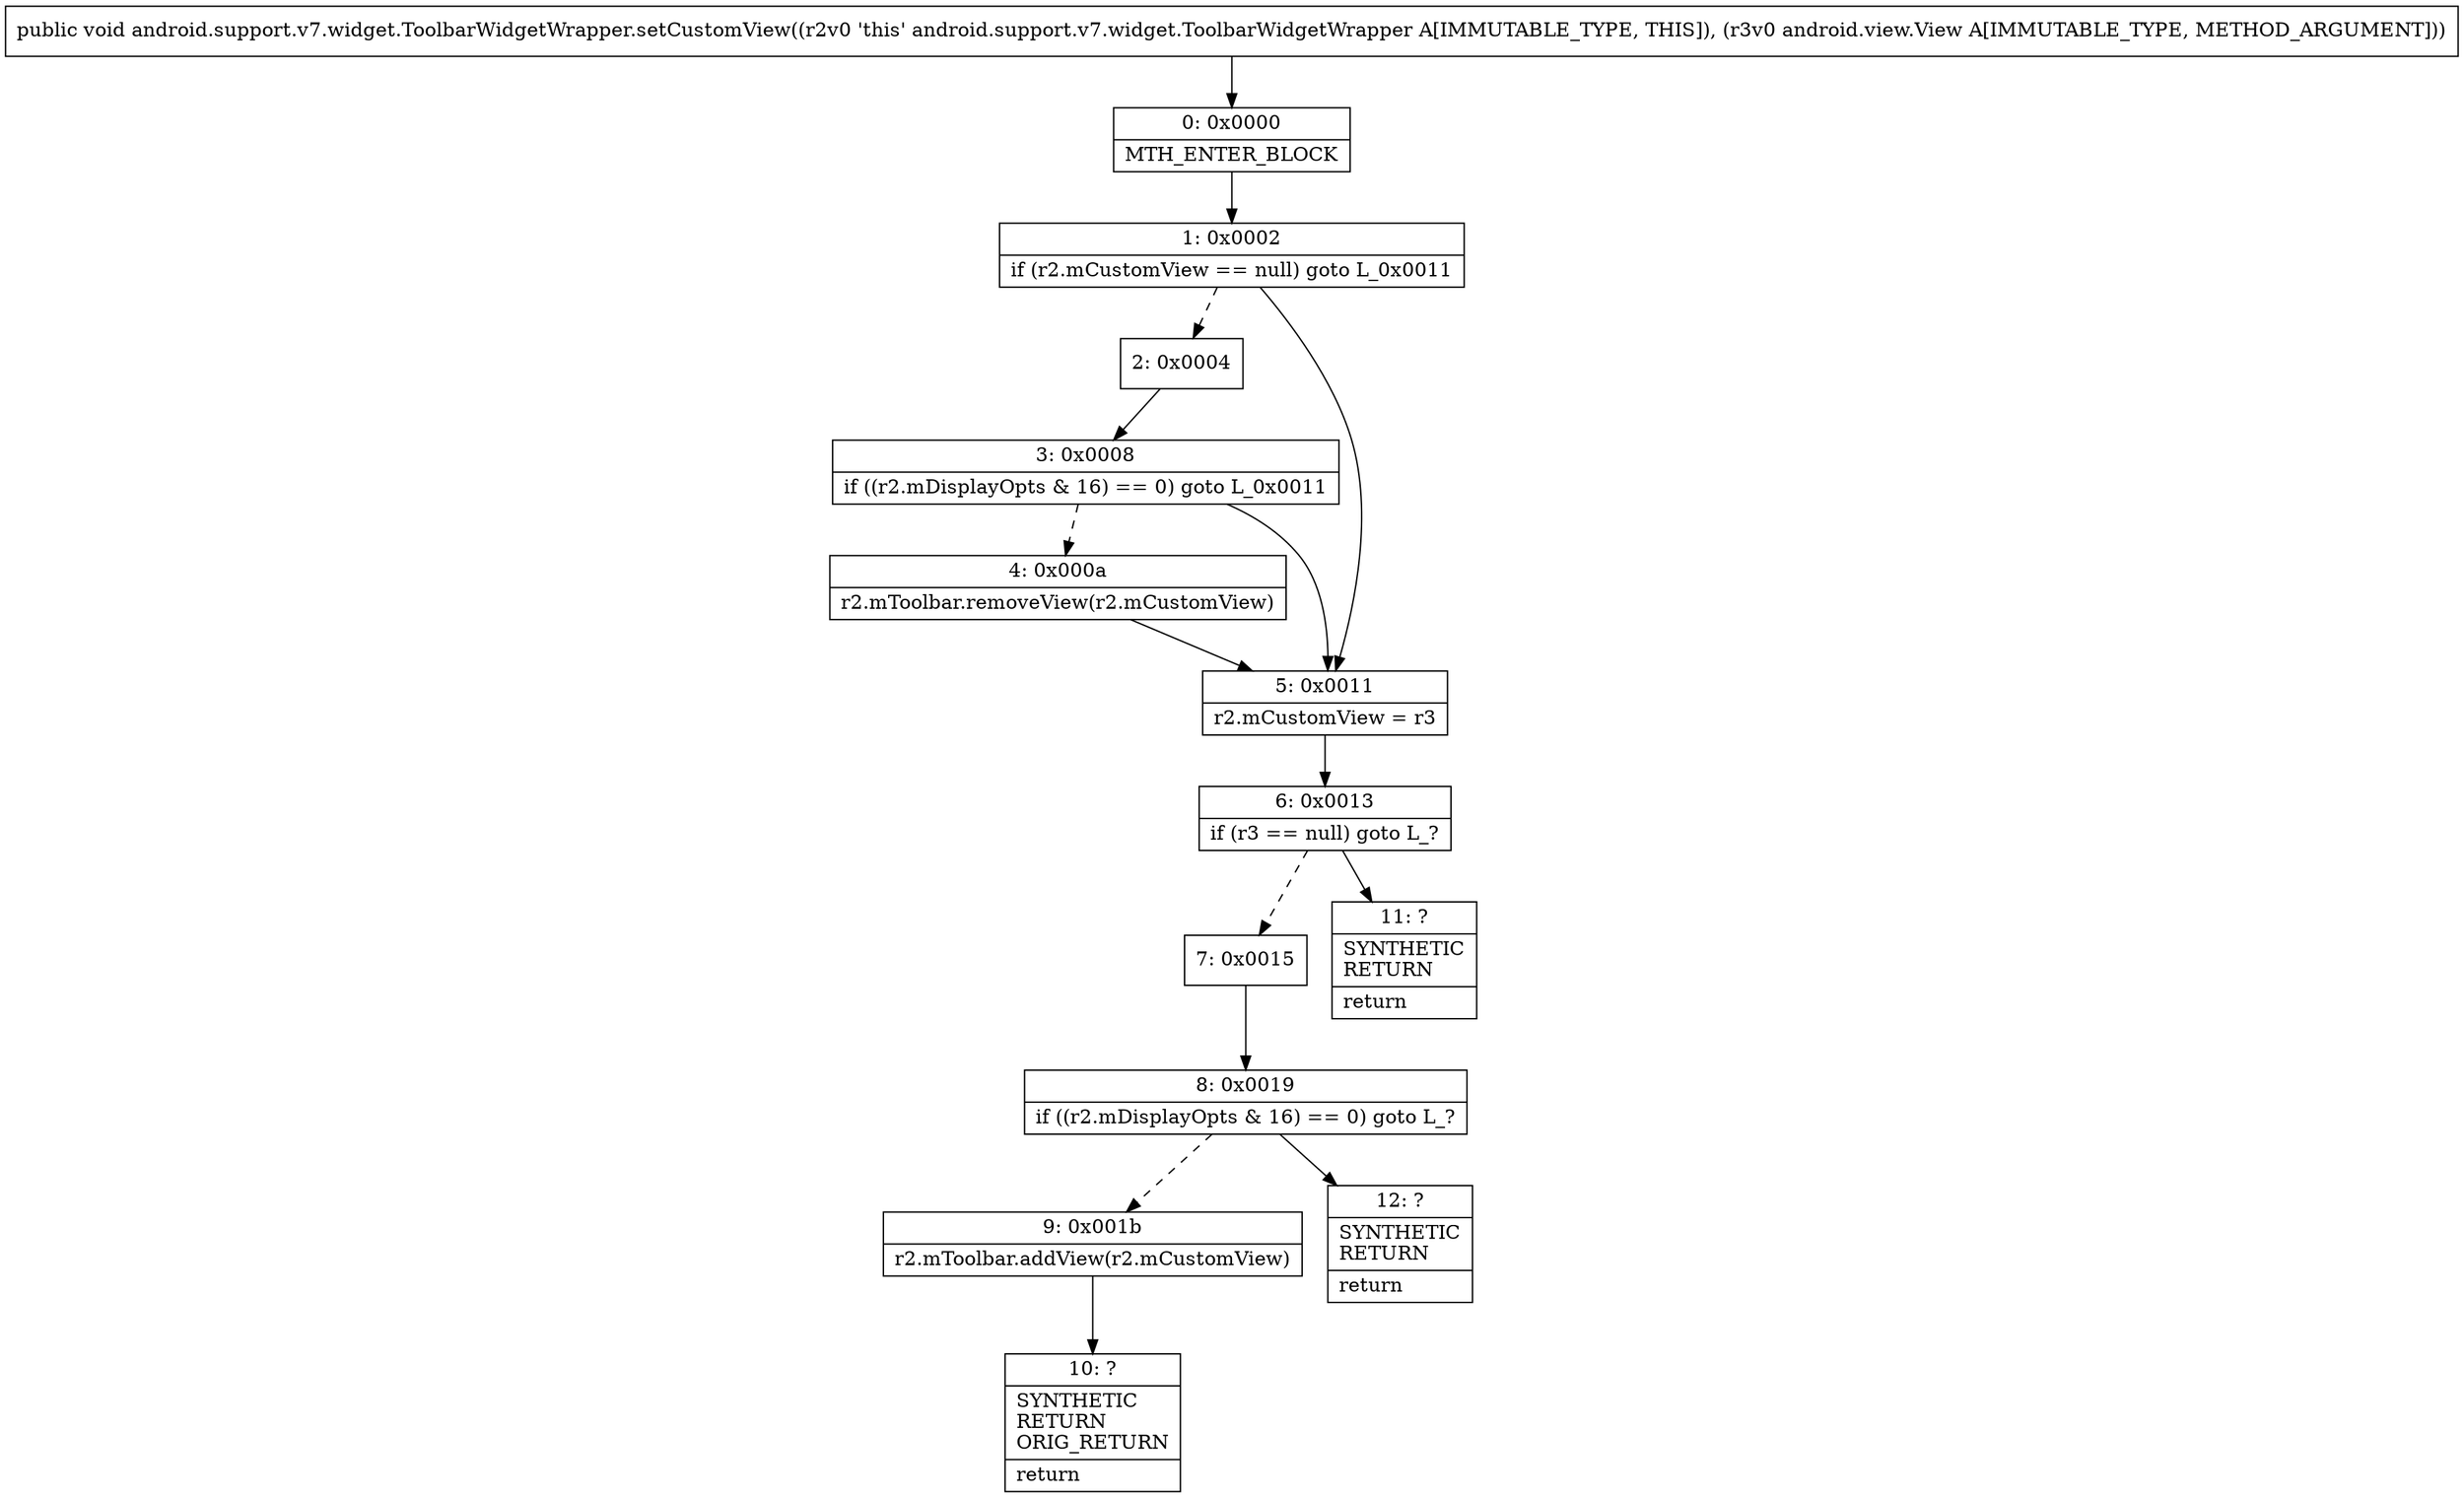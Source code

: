 digraph "CFG forandroid.support.v7.widget.ToolbarWidgetWrapper.setCustomView(Landroid\/view\/View;)V" {
Node_0 [shape=record,label="{0\:\ 0x0000|MTH_ENTER_BLOCK\l}"];
Node_1 [shape=record,label="{1\:\ 0x0002|if (r2.mCustomView == null) goto L_0x0011\l}"];
Node_2 [shape=record,label="{2\:\ 0x0004}"];
Node_3 [shape=record,label="{3\:\ 0x0008|if ((r2.mDisplayOpts & 16) == 0) goto L_0x0011\l}"];
Node_4 [shape=record,label="{4\:\ 0x000a|r2.mToolbar.removeView(r2.mCustomView)\l}"];
Node_5 [shape=record,label="{5\:\ 0x0011|r2.mCustomView = r3\l}"];
Node_6 [shape=record,label="{6\:\ 0x0013|if (r3 == null) goto L_?\l}"];
Node_7 [shape=record,label="{7\:\ 0x0015}"];
Node_8 [shape=record,label="{8\:\ 0x0019|if ((r2.mDisplayOpts & 16) == 0) goto L_?\l}"];
Node_9 [shape=record,label="{9\:\ 0x001b|r2.mToolbar.addView(r2.mCustomView)\l}"];
Node_10 [shape=record,label="{10\:\ ?|SYNTHETIC\lRETURN\lORIG_RETURN\l|return\l}"];
Node_11 [shape=record,label="{11\:\ ?|SYNTHETIC\lRETURN\l|return\l}"];
Node_12 [shape=record,label="{12\:\ ?|SYNTHETIC\lRETURN\l|return\l}"];
MethodNode[shape=record,label="{public void android.support.v7.widget.ToolbarWidgetWrapper.setCustomView((r2v0 'this' android.support.v7.widget.ToolbarWidgetWrapper A[IMMUTABLE_TYPE, THIS]), (r3v0 android.view.View A[IMMUTABLE_TYPE, METHOD_ARGUMENT])) }"];
MethodNode -> Node_0;
Node_0 -> Node_1;
Node_1 -> Node_2[style=dashed];
Node_1 -> Node_5;
Node_2 -> Node_3;
Node_3 -> Node_4[style=dashed];
Node_3 -> Node_5;
Node_4 -> Node_5;
Node_5 -> Node_6;
Node_6 -> Node_7[style=dashed];
Node_6 -> Node_11;
Node_7 -> Node_8;
Node_8 -> Node_9[style=dashed];
Node_8 -> Node_12;
Node_9 -> Node_10;
}

